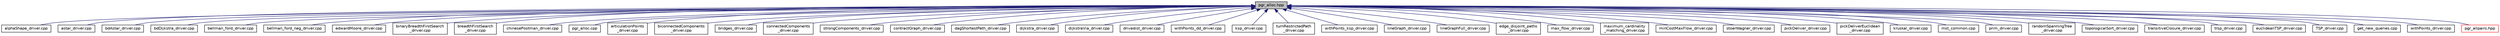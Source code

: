 digraph "pgr_alloc.hpp"
{
 // LATEX_PDF_SIZE
  edge [fontname="Helvetica",fontsize="10",labelfontname="Helvetica",labelfontsize="10"];
  node [fontname="Helvetica",fontsize="10",shape=record];
  Node1 [label="pgr_alloc.hpp",height=0.2,width=0.4,color="black", fillcolor="grey75", style="filled", fontcolor="black",tooltip=" "];
  Node1 -> Node2 [dir="back",color="midnightblue",fontsize="10",style="solid",fontname="Helvetica"];
  Node2 [label="alphaShape_driver.cpp",height=0.2,width=0.4,color="black", fillcolor="white", style="filled",URL="$alphaShape__driver_8cpp.html",tooltip=" "];
  Node1 -> Node3 [dir="back",color="midnightblue",fontsize="10",style="solid",fontname="Helvetica"];
  Node3 [label="astar_driver.cpp",height=0.2,width=0.4,color="black", fillcolor="white", style="filled",URL="$astar__driver_8cpp.html",tooltip=" "];
  Node1 -> Node4 [dir="back",color="midnightblue",fontsize="10",style="solid",fontname="Helvetica"];
  Node4 [label="bdAstar_driver.cpp",height=0.2,width=0.4,color="black", fillcolor="white", style="filled",URL="$bdAstar__driver_8cpp.html",tooltip=" "];
  Node1 -> Node5 [dir="back",color="midnightblue",fontsize="10",style="solid",fontname="Helvetica"];
  Node5 [label="bdDijkstra_driver.cpp",height=0.2,width=0.4,color="black", fillcolor="white", style="filled",URL="$bdDijkstra__driver_8cpp.html",tooltip=" "];
  Node1 -> Node6 [dir="back",color="midnightblue",fontsize="10",style="solid",fontname="Helvetica"];
  Node6 [label="bellman_ford_driver.cpp",height=0.2,width=0.4,color="black", fillcolor="white", style="filled",URL="$bellman__ford__driver_8cpp.html",tooltip=" "];
  Node1 -> Node7 [dir="back",color="midnightblue",fontsize="10",style="solid",fontname="Helvetica"];
  Node7 [label="bellman_ford_neg_driver.cpp",height=0.2,width=0.4,color="black", fillcolor="white", style="filled",URL="$bellman__ford__neg__driver_8cpp.html",tooltip=" "];
  Node1 -> Node8 [dir="back",color="midnightblue",fontsize="10",style="solid",fontname="Helvetica"];
  Node8 [label="edwardMoore_driver.cpp",height=0.2,width=0.4,color="black", fillcolor="white", style="filled",URL="$edwardMoore__driver_8cpp.html",tooltip=" "];
  Node1 -> Node9 [dir="back",color="midnightblue",fontsize="10",style="solid",fontname="Helvetica"];
  Node9 [label="binaryBreadthFirstSearch\l_driver.cpp",height=0.2,width=0.4,color="black", fillcolor="white", style="filled",URL="$binaryBreadthFirstSearch__driver_8cpp.html",tooltip=" "];
  Node1 -> Node10 [dir="back",color="midnightblue",fontsize="10",style="solid",fontname="Helvetica"];
  Node10 [label="breadthFirstSearch\l_driver.cpp",height=0.2,width=0.4,color="black", fillcolor="white", style="filled",URL="$breadthFirstSearch__driver_8cpp.html",tooltip=" "];
  Node1 -> Node11 [dir="back",color="midnightblue",fontsize="10",style="solid",fontname="Helvetica"];
  Node11 [label="chinesePostman_driver.cpp",height=0.2,width=0.4,color="black", fillcolor="white", style="filled",URL="$chinesePostman__driver_8cpp.html",tooltip=" "];
  Node1 -> Node12 [dir="back",color="midnightblue",fontsize="10",style="solid",fontname="Helvetica"];
  Node12 [label="pgr_alloc.cpp",height=0.2,width=0.4,color="black", fillcolor="white", style="filled",URL="$pgr__alloc_8cpp.html",tooltip=" "];
  Node1 -> Node13 [dir="back",color="midnightblue",fontsize="10",style="solid",fontname="Helvetica"];
  Node13 [label="articulationPoints\l_driver.cpp",height=0.2,width=0.4,color="black", fillcolor="white", style="filled",URL="$articulationPoints__driver_8cpp.html",tooltip=" "];
  Node1 -> Node14 [dir="back",color="midnightblue",fontsize="10",style="solid",fontname="Helvetica"];
  Node14 [label="biconnectedComponents\l_driver.cpp",height=0.2,width=0.4,color="black", fillcolor="white", style="filled",URL="$biconnectedComponents__driver_8cpp.html",tooltip=" "];
  Node1 -> Node15 [dir="back",color="midnightblue",fontsize="10",style="solid",fontname="Helvetica"];
  Node15 [label="bridges_driver.cpp",height=0.2,width=0.4,color="black", fillcolor="white", style="filled",URL="$bridges__driver_8cpp.html",tooltip=" "];
  Node1 -> Node16 [dir="back",color="midnightblue",fontsize="10",style="solid",fontname="Helvetica"];
  Node16 [label="connectedComponents\l_driver.cpp",height=0.2,width=0.4,color="black", fillcolor="white", style="filled",URL="$connectedComponents__driver_8cpp.html",tooltip=" "];
  Node1 -> Node17 [dir="back",color="midnightblue",fontsize="10",style="solid",fontname="Helvetica"];
  Node17 [label="strongComponents_driver.cpp",height=0.2,width=0.4,color="black", fillcolor="white", style="filled",URL="$strongComponents__driver_8cpp.html",tooltip=" "];
  Node1 -> Node18 [dir="back",color="midnightblue",fontsize="10",style="solid",fontname="Helvetica"];
  Node18 [label="contractGraph_driver.cpp",height=0.2,width=0.4,color="black", fillcolor="white", style="filled",URL="$contractGraph__driver_8cpp.html",tooltip=" "];
  Node1 -> Node19 [dir="back",color="midnightblue",fontsize="10",style="solid",fontname="Helvetica"];
  Node19 [label="dagShortestPath_driver.cpp",height=0.2,width=0.4,color="black", fillcolor="white", style="filled",URL="$dagShortestPath__driver_8cpp.html",tooltip=" "];
  Node1 -> Node20 [dir="back",color="midnightblue",fontsize="10",style="solid",fontname="Helvetica"];
  Node20 [label="dijkstra_driver.cpp",height=0.2,width=0.4,color="black", fillcolor="white", style="filled",URL="$dijkstra__driver_8cpp.html",tooltip=" "];
  Node1 -> Node21 [dir="back",color="midnightblue",fontsize="10",style="solid",fontname="Helvetica"];
  Node21 [label="dijkstraVia_driver.cpp",height=0.2,width=0.4,color="black", fillcolor="white", style="filled",URL="$dijkstraVia__driver_8cpp.html",tooltip=" "];
  Node1 -> Node22 [dir="back",color="midnightblue",fontsize="10",style="solid",fontname="Helvetica"];
  Node22 [label="drivedist_driver.cpp",height=0.2,width=0.4,color="black", fillcolor="white", style="filled",URL="$drivedist__driver_8cpp.html",tooltip=" "];
  Node1 -> Node23 [dir="back",color="midnightblue",fontsize="10",style="solid",fontname="Helvetica"];
  Node23 [label="withPoints_dd_driver.cpp",height=0.2,width=0.4,color="black", fillcolor="white", style="filled",URL="$withPoints__dd__driver_8cpp.html",tooltip=" "];
  Node1 -> Node24 [dir="back",color="midnightblue",fontsize="10",style="solid",fontname="Helvetica"];
  Node24 [label="ksp_driver.cpp",height=0.2,width=0.4,color="black", fillcolor="white", style="filled",URL="$ksp__driver_8cpp.html",tooltip=" "];
  Node1 -> Node25 [dir="back",color="midnightblue",fontsize="10",style="solid",fontname="Helvetica"];
  Node25 [label="turnRestrictedPath\l_driver.cpp",height=0.2,width=0.4,color="black", fillcolor="white", style="filled",URL="$turnRestrictedPath__driver_8cpp.html",tooltip=" "];
  Node1 -> Node26 [dir="back",color="midnightblue",fontsize="10",style="solid",fontname="Helvetica"];
  Node26 [label="withPoints_ksp_driver.cpp",height=0.2,width=0.4,color="black", fillcolor="white", style="filled",URL="$withPoints__ksp__driver_8cpp.html",tooltip=" "];
  Node1 -> Node27 [dir="back",color="midnightblue",fontsize="10",style="solid",fontname="Helvetica"];
  Node27 [label="lineGraph_driver.cpp",height=0.2,width=0.4,color="black", fillcolor="white", style="filled",URL="$lineGraph__driver_8cpp.html",tooltip=" "];
  Node1 -> Node28 [dir="back",color="midnightblue",fontsize="10",style="solid",fontname="Helvetica"];
  Node28 [label="lineGraphFull_driver.cpp",height=0.2,width=0.4,color="black", fillcolor="white", style="filled",URL="$lineGraphFull__driver_8cpp.html",tooltip=" "];
  Node1 -> Node29 [dir="back",color="midnightblue",fontsize="10",style="solid",fontname="Helvetica"];
  Node29 [label="edge_disjoint_paths\l_driver.cpp",height=0.2,width=0.4,color="black", fillcolor="white", style="filled",URL="$edge__disjoint__paths__driver_8cpp.html",tooltip=" "];
  Node1 -> Node30 [dir="back",color="midnightblue",fontsize="10",style="solid",fontname="Helvetica"];
  Node30 [label="max_flow_driver.cpp",height=0.2,width=0.4,color="black", fillcolor="white", style="filled",URL="$max__flow__driver_8cpp.html",tooltip=" "];
  Node1 -> Node31 [dir="back",color="midnightblue",fontsize="10",style="solid",fontname="Helvetica"];
  Node31 [label="maximum_cardinality\l_matching_driver.cpp",height=0.2,width=0.4,color="black", fillcolor="white", style="filled",URL="$maximum__cardinality__matching__driver_8cpp.html",tooltip=" "];
  Node1 -> Node32 [dir="back",color="midnightblue",fontsize="10",style="solid",fontname="Helvetica"];
  Node32 [label="minCostMaxFlow_driver.cpp",height=0.2,width=0.4,color="black", fillcolor="white", style="filled",URL="$minCostMaxFlow__driver_8cpp.html",tooltip=" "];
  Node1 -> Node33 [dir="back",color="midnightblue",fontsize="10",style="solid",fontname="Helvetica"];
  Node33 [label="stoerWagner_driver.cpp",height=0.2,width=0.4,color="black", fillcolor="white", style="filled",URL="$stoerWagner__driver_8cpp.html",tooltip=" "];
  Node1 -> Node34 [dir="back",color="midnightblue",fontsize="10",style="solid",fontname="Helvetica"];
  Node34 [label="pickDeliver_driver.cpp",height=0.2,width=0.4,color="black", fillcolor="white", style="filled",URL="$pickDeliver__driver_8cpp.html",tooltip=" "];
  Node1 -> Node35 [dir="back",color="midnightblue",fontsize="10",style="solid",fontname="Helvetica"];
  Node35 [label="pickDeliverEuclidean\l_driver.cpp",height=0.2,width=0.4,color="black", fillcolor="white", style="filled",URL="$pickDeliverEuclidean__driver_8cpp.html",tooltip=" "];
  Node1 -> Node36 [dir="back",color="midnightblue",fontsize="10",style="solid",fontname="Helvetica"];
  Node36 [label="kruskal_driver.cpp",height=0.2,width=0.4,color="black", fillcolor="white", style="filled",URL="$kruskal__driver_8cpp.html",tooltip=" "];
  Node1 -> Node37 [dir="back",color="midnightblue",fontsize="10",style="solid",fontname="Helvetica"];
  Node37 [label="mst_common.cpp",height=0.2,width=0.4,color="black", fillcolor="white", style="filled",URL="$mst__common_8cpp.html",tooltip=" "];
  Node1 -> Node38 [dir="back",color="midnightblue",fontsize="10",style="solid",fontname="Helvetica"];
  Node38 [label="prim_driver.cpp",height=0.2,width=0.4,color="black", fillcolor="white", style="filled",URL="$prim__driver_8cpp.html",tooltip=" "];
  Node1 -> Node39 [dir="back",color="midnightblue",fontsize="10",style="solid",fontname="Helvetica"];
  Node39 [label="randomSpanningTree\l_driver.cpp",height=0.2,width=0.4,color="black", fillcolor="white", style="filled",URL="$randomSpanningTree__driver_8cpp.html",tooltip=" "];
  Node1 -> Node40 [dir="back",color="midnightblue",fontsize="10",style="solid",fontname="Helvetica"];
  Node40 [label="topologicalSort_driver.cpp",height=0.2,width=0.4,color="black", fillcolor="white", style="filled",URL="$topologicalSort__driver_8cpp.html",tooltip=" "];
  Node1 -> Node41 [dir="back",color="midnightblue",fontsize="10",style="solid",fontname="Helvetica"];
  Node41 [label="transitiveClosure_driver.cpp",height=0.2,width=0.4,color="black", fillcolor="white", style="filled",URL="$transitiveClosure__driver_8cpp.html",tooltip=" "];
  Node1 -> Node42 [dir="back",color="midnightblue",fontsize="10",style="solid",fontname="Helvetica"];
  Node42 [label="trsp_driver.cpp",height=0.2,width=0.4,color="black", fillcolor="white", style="filled",URL="$trsp__driver_8cpp.html",tooltip=" "];
  Node1 -> Node43 [dir="back",color="midnightblue",fontsize="10",style="solid",fontname="Helvetica"];
  Node43 [label="euclideanTSP_driver.cpp",height=0.2,width=0.4,color="black", fillcolor="white", style="filled",URL="$euclideanTSP__driver_8cpp.html",tooltip=" "];
  Node1 -> Node44 [dir="back",color="midnightblue",fontsize="10",style="solid",fontname="Helvetica"];
  Node44 [label="TSP_driver.cpp",height=0.2,width=0.4,color="black", fillcolor="white", style="filled",URL="$TSP__driver_8cpp.html",tooltip=" "];
  Node1 -> Node45 [dir="back",color="midnightblue",fontsize="10",style="solid",fontname="Helvetica"];
  Node45 [label="get_new_queries.cpp",height=0.2,width=0.4,color="black", fillcolor="white", style="filled",URL="$get__new__queries_8cpp.html",tooltip=" "];
  Node1 -> Node46 [dir="back",color="midnightblue",fontsize="10",style="solid",fontname="Helvetica"];
  Node46 [label="withPoints_driver.cpp",height=0.2,width=0.4,color="black", fillcolor="white", style="filled",URL="$withPoints__driver_8cpp.html",tooltip=" "];
  Node1 -> Node47 [dir="back",color="midnightblue",fontsize="10",style="solid",fontname="Helvetica"];
  Node47 [label="pgr_allpairs.hpp",height=0.2,width=0.4,color="red", fillcolor="white", style="filled",URL="$pgr__allpairs_8hpp.html",tooltip=" "];
}

